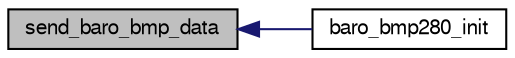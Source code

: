 digraph "send_baro_bmp_data"
{
  edge [fontname="FreeSans",fontsize="10",labelfontname="FreeSans",labelfontsize="10"];
  node [fontname="FreeSans",fontsize="10",shape=record];
  rankdir="LR";
  Node1 [label="send_baro_bmp_data",height=0.2,width=0.4,color="black", fillcolor="grey75", style="filled", fontcolor="black"];
  Node1 -> Node2 [dir="back",color="midnightblue",fontsize="10",style="solid",fontname="FreeSans"];
  Node2 [label="baro_bmp280_init",height=0.2,width=0.4,color="black", fillcolor="white", style="filled",URL="$baro__bmp280__i2c_8h.html#a56a1810f9a1561f66ef4ea248a1eac87"];
}
